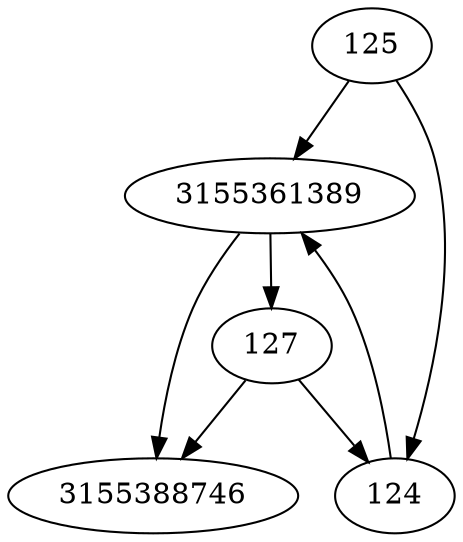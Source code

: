 strict digraph  {
3155388746;
3155361389;
124;
125;
127;
3155361389 -> 127;
3155361389 -> 3155388746;
124 -> 3155361389;
125 -> 124;
125 -> 3155361389;
127 -> 124;
127 -> 3155388746;
}
